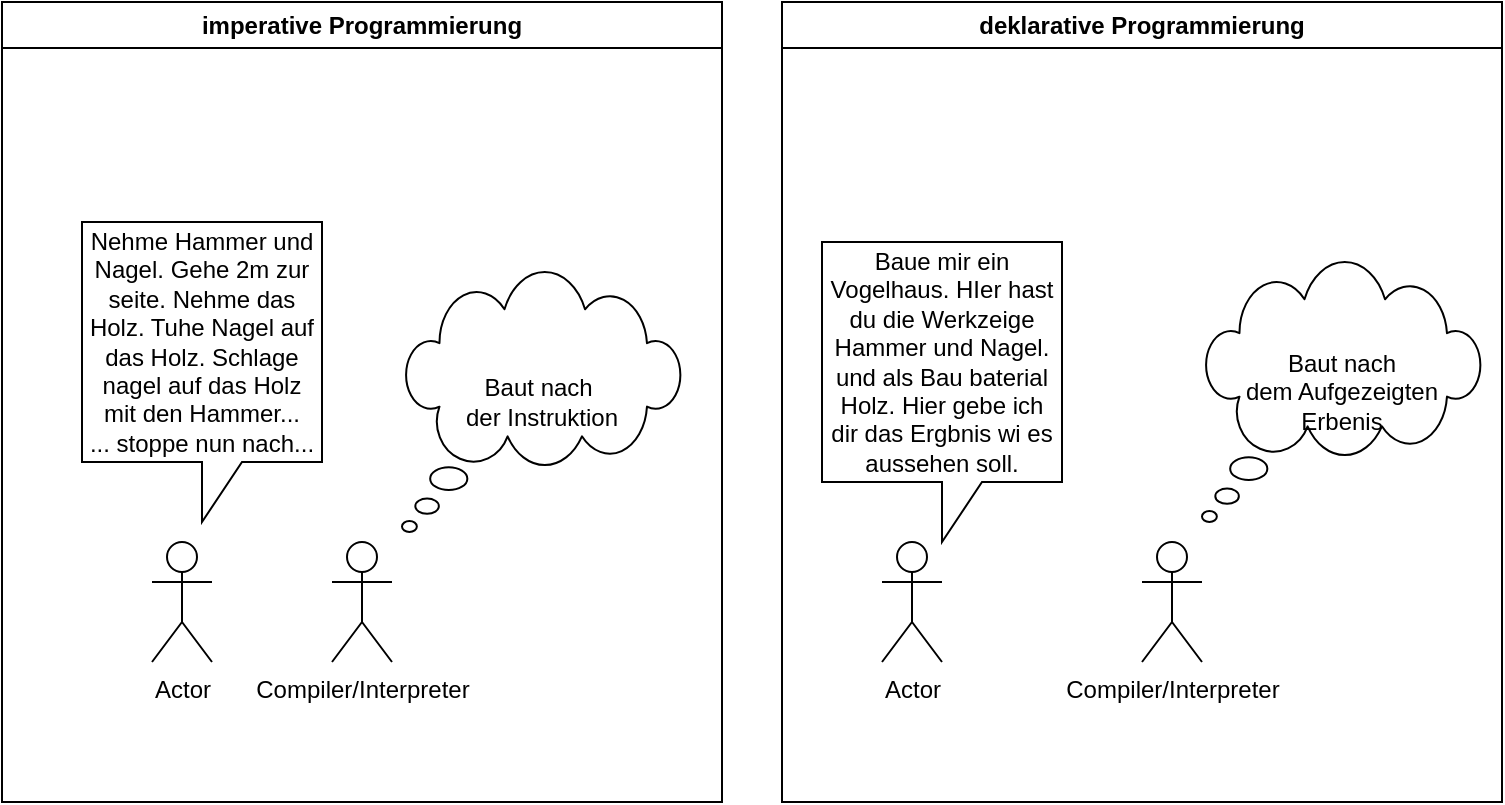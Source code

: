 <mxfile version="24.7.17">
  <diagram name="Page-1" id="2YBvvXClWsGukQMizWep">
    <mxGraphModel dx="1392" dy="876" grid="1" gridSize="10" guides="1" tooltips="1" connect="1" arrows="1" fold="1" page="1" pageScale="1" pageWidth="850" pageHeight="1100" math="0" shadow="0">
      <root>
        <mxCell id="0" />
        <mxCell id="1" parent="0" />
        <mxCell id="vjsUgd1pbUEOTmnFiNiq-12" value="deklarative Programmierung" style="swimlane;whiteSpace=wrap;html=1;" vertex="1" parent="1">
          <mxGeometry x="440" y="120" width="360" height="400" as="geometry" />
        </mxCell>
        <mxCell id="vjsUgd1pbUEOTmnFiNiq-13" value="Baue mir ein Vogelhaus. HIer hast du die Werkzeige Hammer und Nagel. und als Bau baterial Holz. Hier gebe ich dir das Ergbnis wi es aussehen soll." style="shape=callout;whiteSpace=wrap;html=1;perimeter=calloutPerimeter;" vertex="1" parent="vjsUgd1pbUEOTmnFiNiq-12">
          <mxGeometry x="20" y="120" width="120" height="150" as="geometry" />
        </mxCell>
        <mxCell id="vjsUgd1pbUEOTmnFiNiq-14" value="Compiler/Interpreter" style="shape=umlActor;verticalLabelPosition=bottom;verticalAlign=top;html=1;outlineConnect=0;" vertex="1" parent="vjsUgd1pbUEOTmnFiNiq-12">
          <mxGeometry x="180" y="270" width="30" height="60" as="geometry" />
        </mxCell>
        <mxCell id="vjsUgd1pbUEOTmnFiNiq-19" value="Baut nach&lt;div&gt;dem Aufgezeigten Erbenis&lt;/div&gt;" style="whiteSpace=wrap;html=1;shape=mxgraph.basic.cloud_callout" vertex="1" parent="vjsUgd1pbUEOTmnFiNiq-12">
          <mxGeometry x="210" y="130" width="140" height="130" as="geometry" />
        </mxCell>
        <mxCell id="vjsUgd1pbUEOTmnFiNiq-3" value="Actor" style="shape=umlActor;verticalLabelPosition=bottom;verticalAlign=top;html=1;outlineConnect=0;" vertex="1" parent="vjsUgd1pbUEOTmnFiNiq-12">
          <mxGeometry x="50" y="270" width="30" height="60" as="geometry" />
        </mxCell>
        <mxCell id="vjsUgd1pbUEOTmnFiNiq-24" value="imperative Programmierung" style="swimlane;whiteSpace=wrap;html=1;" vertex="1" parent="1">
          <mxGeometry x="50" y="120" width="360" height="400" as="geometry" />
        </mxCell>
        <mxCell id="vjsUgd1pbUEOTmnFiNiq-26" value="Compiler/Interpreter" style="shape=umlActor;verticalLabelPosition=bottom;verticalAlign=top;html=1;outlineConnect=0;" vertex="1" parent="vjsUgd1pbUEOTmnFiNiq-24">
          <mxGeometry x="165" y="270" width="30" height="60" as="geometry" />
        </mxCell>
        <mxCell id="vjsUgd1pbUEOTmnFiNiq-27" value="Baut nach&amp;nbsp;&lt;div&gt;der Instruktion&lt;/div&gt;" style="whiteSpace=wrap;html=1;shape=mxgraph.basic.cloud_callout" vertex="1" parent="vjsUgd1pbUEOTmnFiNiq-24">
          <mxGeometry x="200" y="135" width="140" height="130" as="geometry" />
        </mxCell>
        <mxCell id="vjsUgd1pbUEOTmnFiNiq-11" value="Nehme Hammer und Nagel. Gehe 2m zur seite. Nehme das Holz. Tuhe Nagel auf das Holz. Schlage nagel auf das Holz mit den Hammer...&lt;div&gt;... stoppe nun nach...&lt;/div&gt;" style="shape=callout;whiteSpace=wrap;html=1;perimeter=calloutPerimeter;" vertex="1" parent="vjsUgd1pbUEOTmnFiNiq-24">
          <mxGeometry x="40" y="110" width="120" height="150" as="geometry" />
        </mxCell>
        <mxCell id="vjsUgd1pbUEOTmnFiNiq-1" value="Actor" style="shape=umlActor;verticalLabelPosition=bottom;verticalAlign=top;html=1;outlineConnect=0;" vertex="1" parent="vjsUgd1pbUEOTmnFiNiq-24">
          <mxGeometry x="75" y="270" width="30" height="60" as="geometry" />
        </mxCell>
      </root>
    </mxGraphModel>
  </diagram>
</mxfile>
